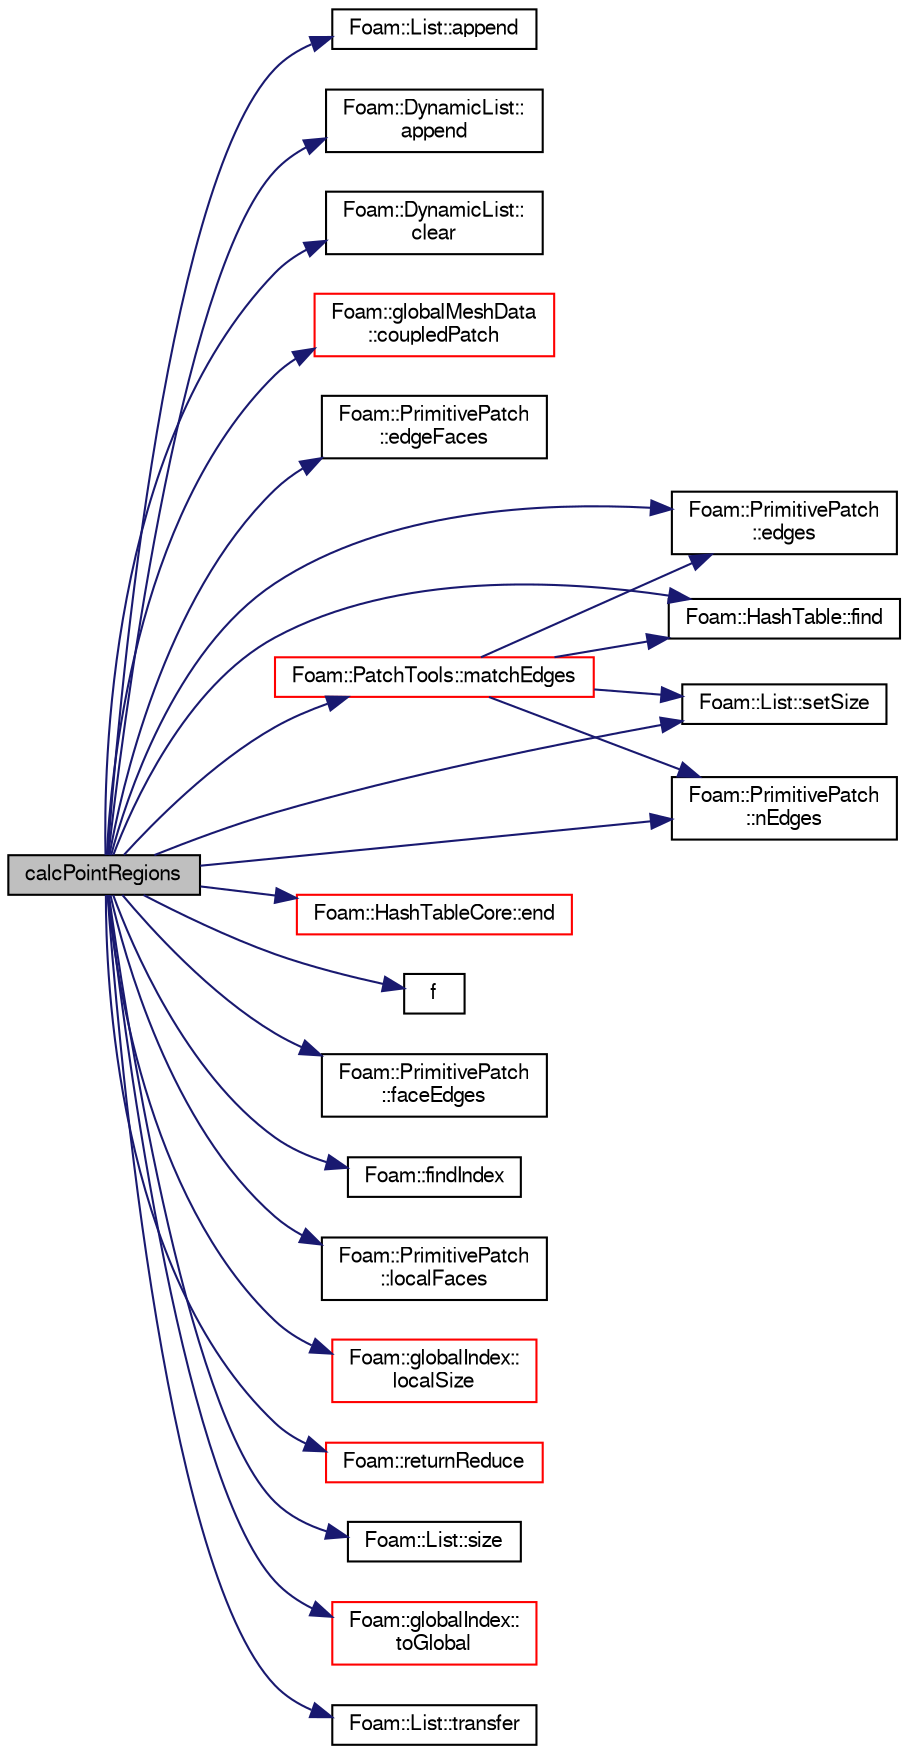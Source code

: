 digraph "calcPointRegions"
{
  bgcolor="transparent";
  edge [fontname="FreeSans",fontsize="10",labelfontname="FreeSans",labelfontsize="10"];
  node [fontname="FreeSans",fontsize="10",shape=record];
  rankdir="LR";
  Node226 [label="calcPointRegions",height=0.2,width=0.4,color="black", fillcolor="grey75", style="filled", fontcolor="black"];
  Node226 -> Node227 [color="midnightblue",fontsize="10",style="solid",fontname="FreeSans"];
  Node227 [label="Foam::List::append",height=0.2,width=0.4,color="black",URL="$a25694.html#a399dd2bf0d9a32016717dc90126f016b",tooltip="Append an element at the end of the list. "];
  Node226 -> Node228 [color="midnightblue",fontsize="10",style="solid",fontname="FreeSans"];
  Node228 [label="Foam::DynamicList::\lappend",height=0.2,width=0.4,color="black",URL="$a25890.html#a7b67b42af715604376ad63a681dee6d8",tooltip="Append an element at the end of the list. "];
  Node226 -> Node229 [color="midnightblue",fontsize="10",style="solid",fontname="FreeSans"];
  Node229 [label="Foam::DynamicList::\lclear",height=0.2,width=0.4,color="black",URL="$a25890.html#ac8bb3912a3ce86b15842e79d0b421204",tooltip="Clear the addressed list, i.e. set the size to zero. "];
  Node226 -> Node230 [color="midnightblue",fontsize="10",style="solid",fontname="FreeSans"];
  Node230 [label="Foam::globalMeshData\l::coupledPatch",height=0.2,width=0.4,color="red",URL="$a27334.html#adbf1d40edb1a4d9d7175cc03028a82e7",tooltip="Return patch of all coupled faces. "];
  Node226 -> Node286 [color="midnightblue",fontsize="10",style="solid",fontname="FreeSans"];
  Node286 [label="Foam::PrimitivePatch\l::edgeFaces",height=0.2,width=0.4,color="black",URL="$a27538.html#ad38ecd2902727a890ebd437731c271c8",tooltip="Return edge-face addressing. "];
  Node226 -> Node287 [color="midnightblue",fontsize="10",style="solid",fontname="FreeSans"];
  Node287 [label="Foam::PrimitivePatch\l::edges",height=0.2,width=0.4,color="black",URL="$a27538.html#a21d764179912ddda5c6f95193c289846",tooltip="Return list of edges, address into LOCAL point list. "];
  Node226 -> Node288 [color="midnightblue",fontsize="10",style="solid",fontname="FreeSans"];
  Node288 [label="Foam::HashTableCore::end",height=0.2,width=0.4,color="red",URL="$a25706.html#a540580a296c0ff351686ceb4f27b6fe6",tooltip="iteratorEnd set to beyond the end of any HashTable "];
  Node226 -> Node296 [color="midnightblue",fontsize="10",style="solid",fontname="FreeSans"];
  Node296 [label="f",height=0.2,width=0.4,color="black",URL="$a17900.html#a888be93833ac7a23170555c69c690288"];
  Node226 -> Node297 [color="midnightblue",fontsize="10",style="solid",fontname="FreeSans"];
  Node297 [label="Foam::PrimitivePatch\l::faceEdges",height=0.2,width=0.4,color="black",URL="$a27538.html#adbfcf489a527a07c33d684834faace79",tooltip="Return face-edge addressing. "];
  Node226 -> Node298 [color="midnightblue",fontsize="10",style="solid",fontname="FreeSans"];
  Node298 [label="Foam::HashTable::find",height=0.2,width=0.4,color="black",URL="$a25702.html#a76b2c74ebd9f33fa9f76261b027ffc11",tooltip="Find and return an iterator set at the hashedEntry. "];
  Node226 -> Node299 [color="midnightblue",fontsize="10",style="solid",fontname="FreeSans"];
  Node299 [label="Foam::findIndex",height=0.2,width=0.4,color="black",URL="$a21124.html#ac16695f83f370df159eed19f92d095fb",tooltip="Find first occurence of given element and return index,. "];
  Node226 -> Node300 [color="midnightblue",fontsize="10",style="solid",fontname="FreeSans"];
  Node300 [label="Foam::PrimitivePatch\l::localFaces",height=0.2,width=0.4,color="black",URL="$a27538.html#aa4bd29e9c9de3d53e26aa2bf2e803c60",tooltip="Return patch faces addressing into local point list. "];
  Node226 -> Node301 [color="midnightblue",fontsize="10",style="solid",fontname="FreeSans"];
  Node301 [label="Foam::globalIndex::\llocalSize",height=0.2,width=0.4,color="red",URL="$a27330.html#a31e10db2f353603a8ab2517c4d101e06",tooltip="my local size "];
  Node226 -> Node303 [color="midnightblue",fontsize="10",style="solid",fontname="FreeSans"];
  Node303 [label="Foam::PatchTools::matchEdges",height=0.2,width=0.4,color="red",URL="$a27526.html#af33c8acb7b267d0ccea6a0365776e1d1",tooltip="Find corresponding edges on patches sharing the same points. "];
  Node303 -> Node237 [color="midnightblue",fontsize="10",style="solid",fontname="FreeSans"];
  Node237 [label="Foam::List::setSize",height=0.2,width=0.4,color="black",URL="$a25694.html#aedb985ffeaf1bdbfeccc2a8730405703",tooltip="Reset size of List. "];
  Node303 -> Node304 [color="midnightblue",fontsize="10",style="solid",fontname="FreeSans"];
  Node304 [label="Foam::PrimitivePatch\l::nEdges",height=0.2,width=0.4,color="black",URL="$a27538.html#a086513bcff1a3f1684e1a3879dd90deb",tooltip="Return number of edges in patch. "];
  Node303 -> Node287 [color="midnightblue",fontsize="10",style="solid",fontname="FreeSans"];
  Node303 -> Node298 [color="midnightblue",fontsize="10",style="solid",fontname="FreeSans"];
  Node226 -> Node304 [color="midnightblue",fontsize="10",style="solid",fontname="FreeSans"];
  Node226 -> Node307 [color="midnightblue",fontsize="10",style="solid",fontname="FreeSans"];
  Node307 [label="Foam::returnReduce",height=0.2,width=0.4,color="red",URL="$a21124.html#a8d528a67d2a9c6fe4fb94bc86872624b"];
  Node226 -> Node237 [color="midnightblue",fontsize="10",style="solid",fontname="FreeSans"];
  Node226 -> Node311 [color="midnightblue",fontsize="10",style="solid",fontname="FreeSans"];
  Node311 [label="Foam::List::size",height=0.2,width=0.4,color="black",URL="$a25694.html#a8a5f6fa29bd4b500caf186f60245b384",tooltip="Override size to be inconsistent with allocated storage. "];
  Node226 -> Node320 [color="midnightblue",fontsize="10",style="solid",fontname="FreeSans"];
  Node320 [label="Foam::globalIndex::\ltoGlobal",height=0.2,width=0.4,color="red",URL="$a27330.html#a6e3eb58016c27d6ea3dddea039e43ed5",tooltip="From local to global. "];
  Node226 -> Node321 [color="midnightblue",fontsize="10",style="solid",fontname="FreeSans"];
  Node321 [label="Foam::List::transfer",height=0.2,width=0.4,color="black",URL="$a25694.html#a25ad1d2084d16b234b0cf91c07e832c0",tooltip="Transfer the contents of the argument List into this list. "];
}
